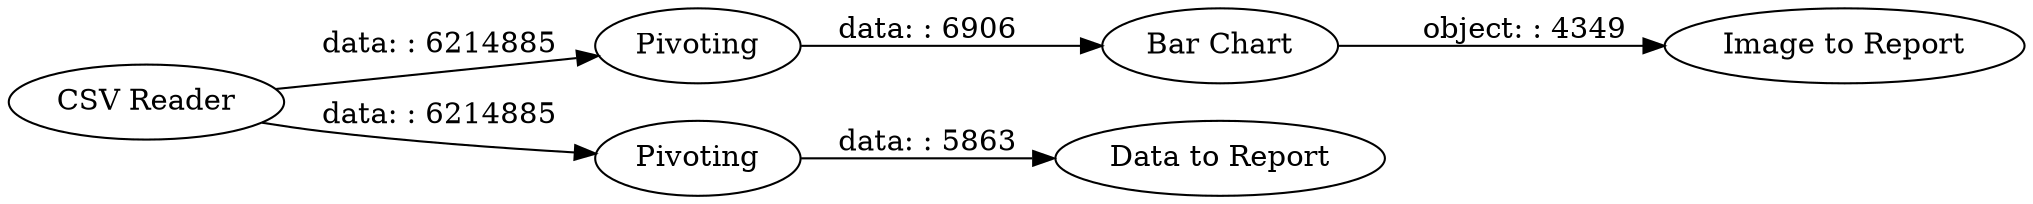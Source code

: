 digraph {
	"-5436775508333875915_26" [label="CSV Reader"]
	"-5436775508333875915_23" [label="Data to Report"]
	"-5436775508333875915_22" [label=Pivoting]
	"-5436775508333875915_25" [label="Image to Report"]
	"-5436775508333875915_24" [label="Bar Chart"]
	"-5436775508333875915_21" [label=Pivoting]
	"-5436775508333875915_24" -> "-5436775508333875915_25" [label="object: : 4349"]
	"-5436775508333875915_22" -> "-5436775508333875915_24" [label="data: : 6906"]
	"-5436775508333875915_26" -> "-5436775508333875915_21" [label="data: : 6214885"]
	"-5436775508333875915_21" -> "-5436775508333875915_23" [label="data: : 5863"]
	"-5436775508333875915_26" -> "-5436775508333875915_22" [label="data: : 6214885"]
	rankdir=LR
}
